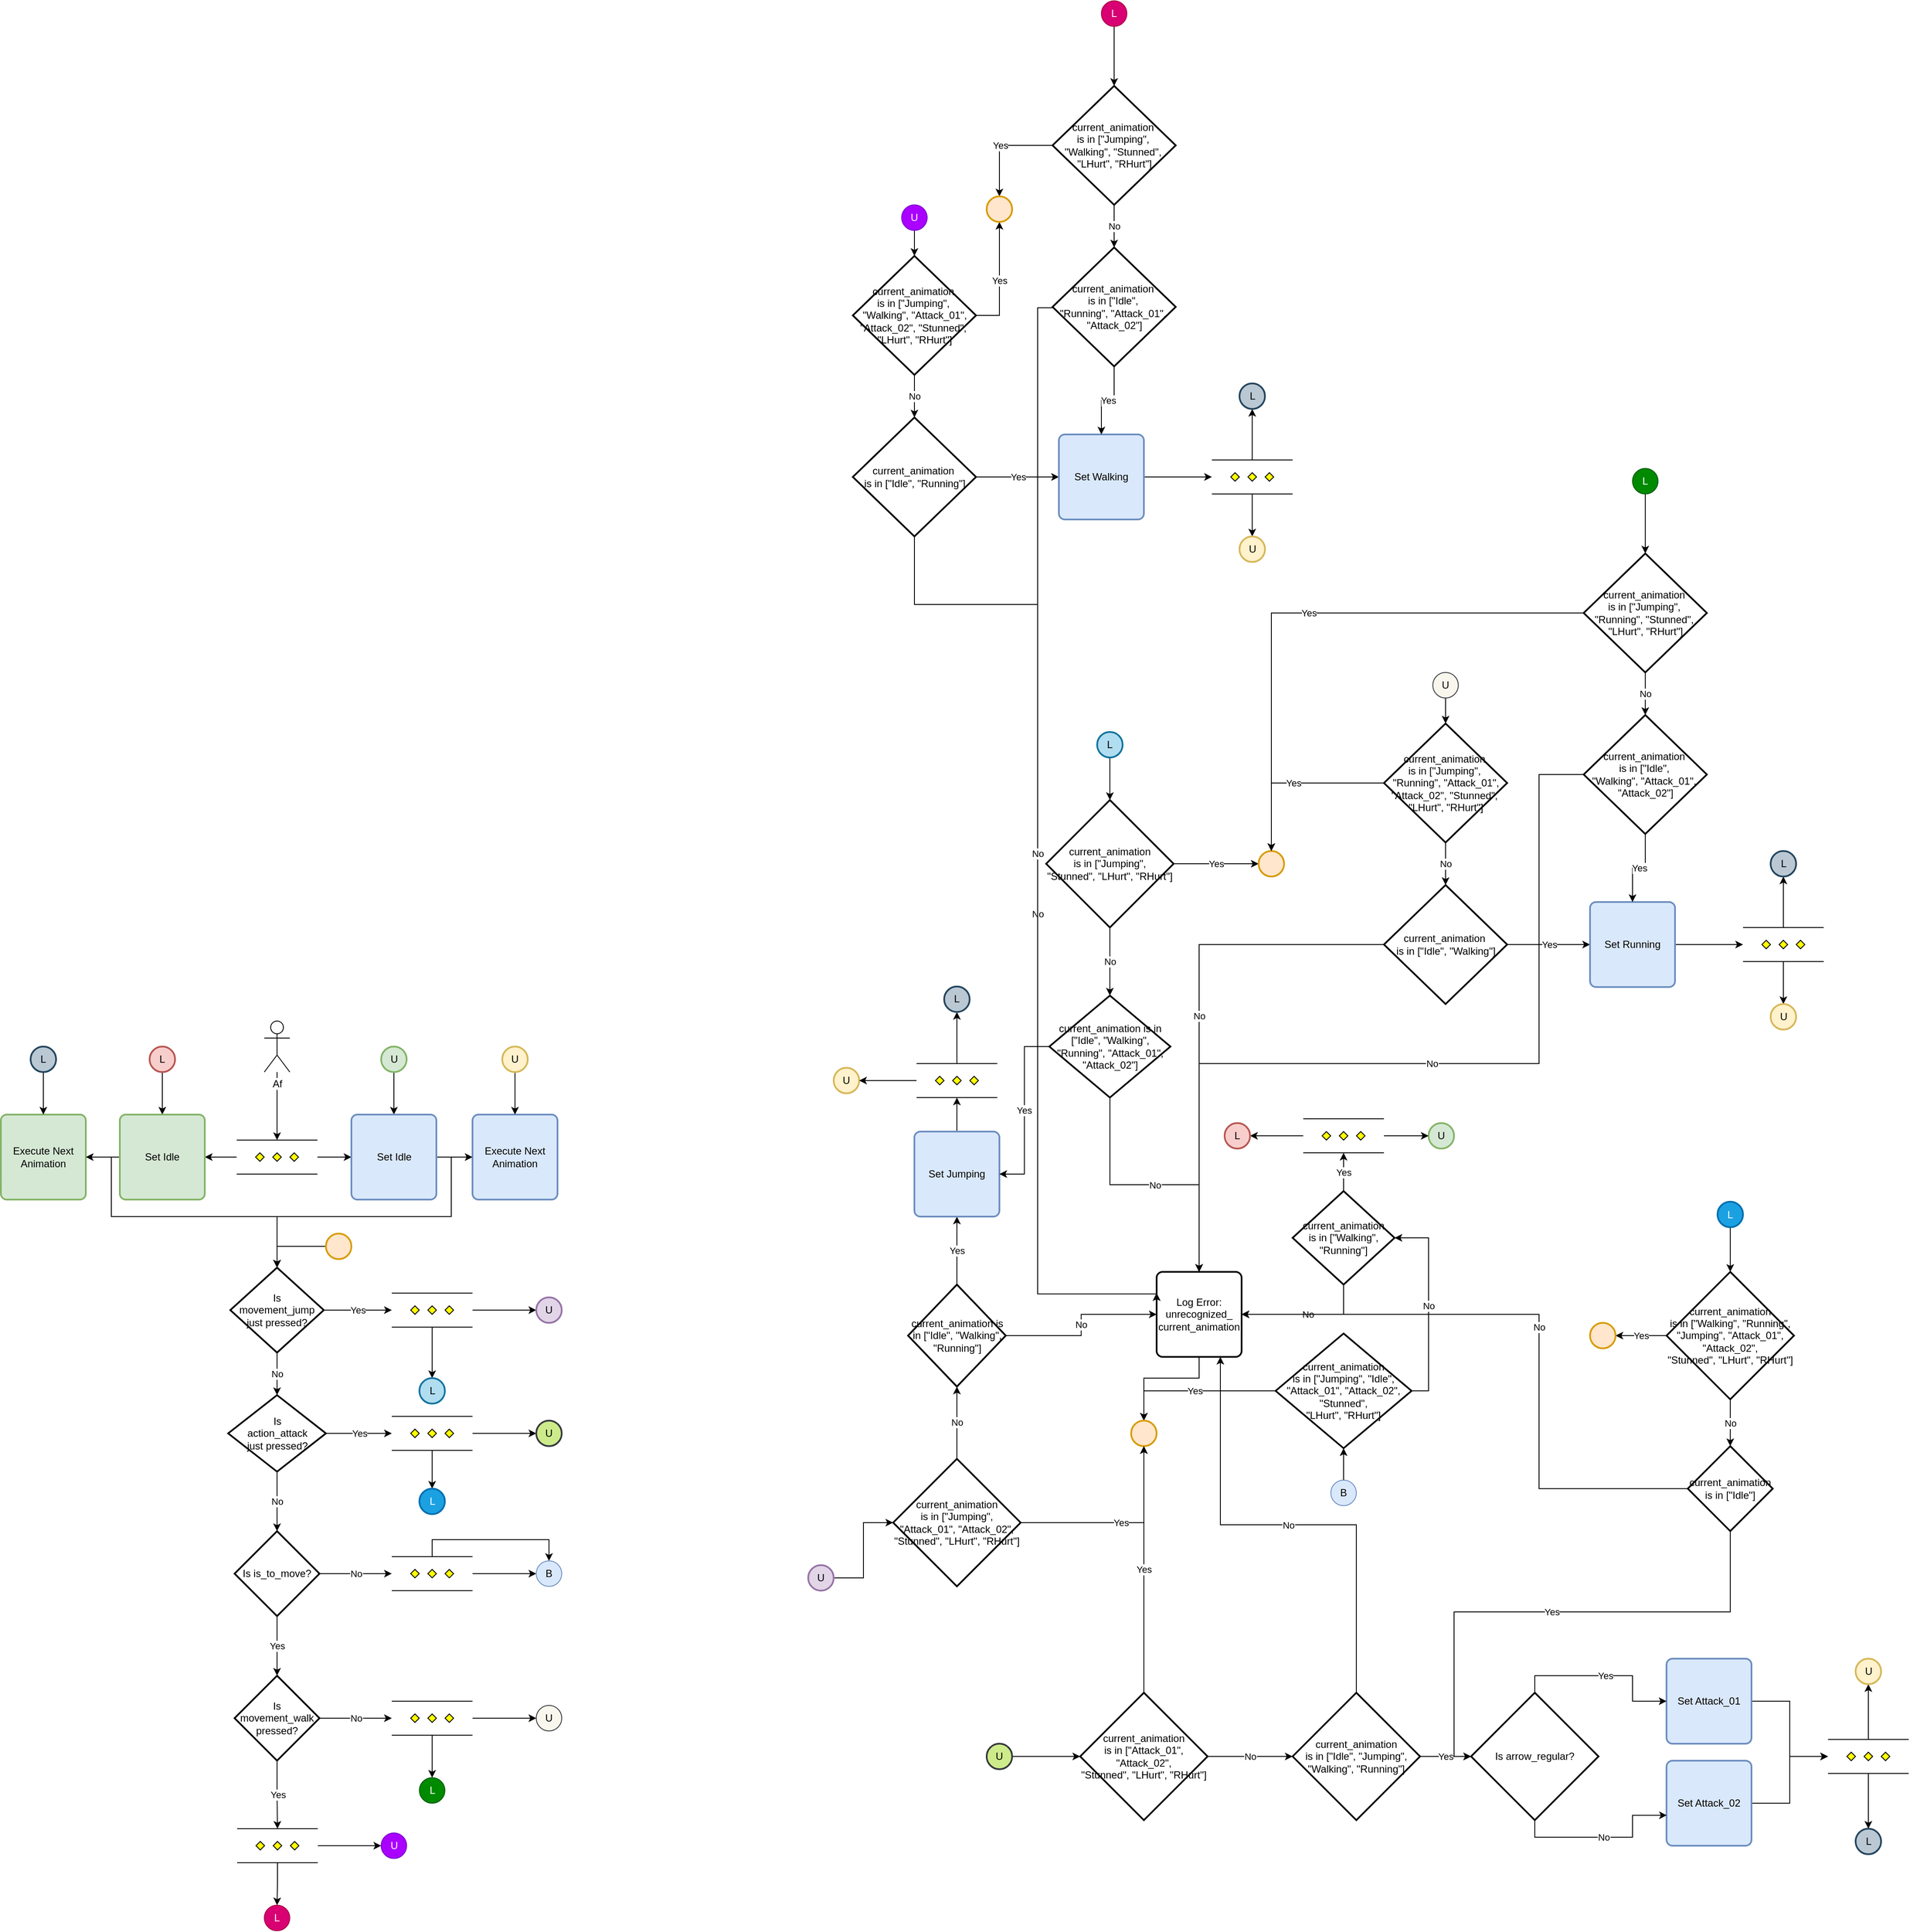 <mxfile version="12.5.6" type="device"><diagram id="vlsFghS2vxwidw9DBq1S" name="Page-1"><mxGraphModel dx="1221" dy="1803" grid="1" gridSize="10" guides="1" tooltips="1" connect="1" arrows="1" fold="1" page="1" pageScale="1" pageWidth="827" pageHeight="1169" math="0" shadow="0"><root><mxCell id="0"/><mxCell id="1" parent="0"/><mxCell id="KxjiJRfIuav5UKQs4ezk-4" style="edgeStyle=orthogonalEdgeStyle;rounded=0;orthogonalLoop=1;jettySize=auto;html=1;entryX=0.5;entryY=0;entryDx=0;entryDy=0;entryPerimeter=0;" edge="1" parent="1" source="KxjiJRfIuav5UKQs4ezk-1" target="KxjiJRfIuav5UKQs4ezk-3"><mxGeometry relative="1" as="geometry"/></mxCell><mxCell id="KxjiJRfIuav5UKQs4ezk-1" value="Af&lt;br&gt;" style="shape=umlActor;verticalLabelPosition=bottom;labelBackgroundColor=#ffffff;verticalAlign=top;html=1;" vertex="1" parent="1"><mxGeometry x="380" y="40" width="30" height="60" as="geometry"/></mxCell><mxCell id="KxjiJRfIuav5UKQs4ezk-7" style="edgeStyle=orthogonalEdgeStyle;rounded=0;orthogonalLoop=1;jettySize=auto;html=1;entryX=0;entryY=0.5;entryDx=0;entryDy=0;" edge="1" parent="1" source="KxjiJRfIuav5UKQs4ezk-3" target="KxjiJRfIuav5UKQs4ezk-112"><mxGeometry relative="1" as="geometry"/></mxCell><mxCell id="KxjiJRfIuav5UKQs4ezk-9" style="edgeStyle=orthogonalEdgeStyle;rounded=0;orthogonalLoop=1;jettySize=auto;html=1;entryX=1;entryY=0.5;entryDx=0;entryDy=0;" edge="1" parent="1" source="KxjiJRfIuav5UKQs4ezk-3" target="KxjiJRfIuav5UKQs4ezk-110"><mxGeometry relative="1" as="geometry"/></mxCell><mxCell id="KxjiJRfIuav5UKQs4ezk-3" value="" style="verticalLabelPosition=bottom;verticalAlign=top;html=1;shape=mxgraph.flowchart.parallel_mode;pointerEvents=1" vertex="1" parent="1"><mxGeometry x="347.5" y="180" width="95" height="40" as="geometry"/></mxCell><mxCell id="KxjiJRfIuav5UKQs4ezk-15" style="edgeStyle=orthogonalEdgeStyle;rounded=0;orthogonalLoop=1;jettySize=auto;html=1;entryX=0.5;entryY=0;entryDx=0;entryDy=0;entryPerimeter=0;" edge="1" parent="1" source="KxjiJRfIuav5UKQs4ezk-6" target="KxjiJRfIuav5UKQs4ezk-11"><mxGeometry relative="1" as="geometry"><Array as="points"><mxPoint x="600" y="270"/><mxPoint x="395" y="270"/></Array></mxGeometry></mxCell><mxCell id="KxjiJRfIuav5UKQs4ezk-6" value="Execute Next Animation" style="rounded=1;whiteSpace=wrap;html=1;absoluteArcSize=1;arcSize=14;strokeWidth=2;fillColor=#dae8fc;strokeColor=#6c8ebf;" vertex="1" parent="1"><mxGeometry x="625" y="150" width="100" height="100" as="geometry"/></mxCell><mxCell id="KxjiJRfIuav5UKQs4ezk-14" style="edgeStyle=orthogonalEdgeStyle;rounded=0;orthogonalLoop=1;jettySize=auto;html=1;entryX=0.5;entryY=0;entryDx=0;entryDy=0;entryPerimeter=0;" edge="1" parent="1" source="KxjiJRfIuav5UKQs4ezk-8" target="KxjiJRfIuav5UKQs4ezk-11"><mxGeometry relative="1" as="geometry"><Array as="points"><mxPoint x="200" y="270"/><mxPoint x="395" y="270"/></Array></mxGeometry></mxCell><mxCell id="KxjiJRfIuav5UKQs4ezk-8" value="Execute Next Animation" style="rounded=1;whiteSpace=wrap;html=1;absoluteArcSize=1;arcSize=14;strokeWidth=2;fillColor=#d5e8d4;strokeColor=#82b366;" vertex="1" parent="1"><mxGeometry x="70" y="150" width="100" height="100" as="geometry"/></mxCell><object label="No" id="KxjiJRfIuav5UKQs4ezk-18"><mxCell style="edgeStyle=orthogonalEdgeStyle;rounded=0;orthogonalLoop=1;jettySize=auto;html=1;" edge="1" parent="1" source="KxjiJRfIuav5UKQs4ezk-11" target="KxjiJRfIuav5UKQs4ezk-17"><mxGeometry relative="1" as="geometry"/></mxCell></object><mxCell id="KxjiJRfIuav5UKQs4ezk-96" value="Yes" style="edgeStyle=orthogonalEdgeStyle;rounded=0;orthogonalLoop=1;jettySize=auto;html=1;" edge="1" parent="1" source="KxjiJRfIuav5UKQs4ezk-11" target="KxjiJRfIuav5UKQs4ezk-95"><mxGeometry relative="1" as="geometry"/></mxCell><mxCell id="KxjiJRfIuav5UKQs4ezk-11" value="Is&lt;br&gt;movement_jump&lt;br&gt;just pressed?" style="strokeWidth=2;html=1;shape=mxgraph.flowchart.decision;whiteSpace=wrap;" vertex="1" parent="1"><mxGeometry x="340" y="330" width="110" height="100" as="geometry"/></mxCell><mxCell id="KxjiJRfIuav5UKQs4ezk-20" value="No" style="edgeStyle=orthogonalEdgeStyle;rounded=0;orthogonalLoop=1;jettySize=auto;html=1;entryX=0.5;entryY=0;entryDx=0;entryDy=0;entryPerimeter=0;" edge="1" parent="1" source="KxjiJRfIuav5UKQs4ezk-17" target="KxjiJRfIuav5UKQs4ezk-19"><mxGeometry relative="1" as="geometry"/></mxCell><mxCell id="KxjiJRfIuav5UKQs4ezk-149" value="Yes" style="edgeStyle=orthogonalEdgeStyle;rounded=0;orthogonalLoop=1;jettySize=auto;html=1;" edge="1" parent="1" source="KxjiJRfIuav5UKQs4ezk-17" target="KxjiJRfIuav5UKQs4ezk-148"><mxGeometry relative="1" as="geometry"/></mxCell><mxCell id="KxjiJRfIuav5UKQs4ezk-17" value="Is&lt;br&gt;action_attack&lt;br&gt;just pressed?" style="strokeWidth=2;html=1;shape=mxgraph.flowchart.decision;whiteSpace=wrap;" vertex="1" parent="1"><mxGeometry x="337.5" y="480" width="115" height="90" as="geometry"/></mxCell><mxCell id="KxjiJRfIuav5UKQs4ezk-22" value="Yes" style="edgeStyle=orthogonalEdgeStyle;rounded=0;orthogonalLoop=1;jettySize=auto;html=1;entryX=0.5;entryY=0;entryDx=0;entryDy=0;entryPerimeter=0;" edge="1" parent="1" source="KxjiJRfIuav5UKQs4ezk-19" target="KxjiJRfIuav5UKQs4ezk-21"><mxGeometry relative="1" as="geometry"/></mxCell><mxCell id="KxjiJRfIuav5UKQs4ezk-25" value="No" style="edgeStyle=orthogonalEdgeStyle;rounded=0;orthogonalLoop=1;jettySize=auto;html=1;entryX=0;entryY=0.5;entryDx=0;entryDy=0;entryPerimeter=0;" edge="1" parent="1" source="KxjiJRfIuav5UKQs4ezk-19" target="KxjiJRfIuav5UKQs4ezk-24"><mxGeometry relative="1" as="geometry"/></mxCell><mxCell id="KxjiJRfIuav5UKQs4ezk-19" value="Is is_to_move?" style="strokeWidth=2;html=1;shape=mxgraph.flowchart.decision;whiteSpace=wrap;" vertex="1" parent="1"><mxGeometry x="345" y="640" width="100" height="100" as="geometry"/></mxCell><mxCell id="KxjiJRfIuav5UKQs4ezk-196" value="No" style="edgeStyle=orthogonalEdgeStyle;rounded=0;orthogonalLoop=1;jettySize=auto;html=1;" edge="1" parent="1" source="KxjiJRfIuav5UKQs4ezk-21" target="KxjiJRfIuav5UKQs4ezk-195"><mxGeometry relative="1" as="geometry"/></mxCell><mxCell id="KxjiJRfIuav5UKQs4ezk-198" value="Yes" style="edgeStyle=orthogonalEdgeStyle;rounded=0;orthogonalLoop=1;jettySize=auto;html=1;entryX=0.5;entryY=0;entryDx=0;entryDy=0;entryPerimeter=0;" edge="1" parent="1" source="KxjiJRfIuav5UKQs4ezk-21" target="KxjiJRfIuav5UKQs4ezk-197"><mxGeometry relative="1" as="geometry"/></mxCell><mxCell id="KxjiJRfIuav5UKQs4ezk-21" value="Is movement_walk&lt;br&gt;pressed?" style="strokeWidth=2;html=1;shape=mxgraph.flowchart.decision;whiteSpace=wrap;" vertex="1" parent="1"><mxGeometry x="345" y="810" width="100" height="100" as="geometry"/></mxCell><mxCell id="KxjiJRfIuav5UKQs4ezk-29" style="edgeStyle=orthogonalEdgeStyle;rounded=0;orthogonalLoop=1;jettySize=auto;html=1;entryX=0;entryY=0.5;entryDx=0;entryDy=0;entryPerimeter=0;" edge="1" parent="1" source="KxjiJRfIuav5UKQs4ezk-24" target="KxjiJRfIuav5UKQs4ezk-178"><mxGeometry relative="1" as="geometry"><mxPoint x="700" y="689.97" as="targetPoint"/></mxGeometry></mxCell><mxCell id="KxjiJRfIuav5UKQs4ezk-87" style="edgeStyle=orthogonalEdgeStyle;rounded=0;orthogonalLoop=1;jettySize=auto;html=1;entryX=0.5;entryY=0;entryDx=0;entryDy=0;entryPerimeter=0;" edge="1" parent="1" source="KxjiJRfIuav5UKQs4ezk-24" target="KxjiJRfIuav5UKQs4ezk-178"><mxGeometry relative="1" as="geometry"><mxPoint x="715.471" y="674.647" as="targetPoint"/><Array as="points"><mxPoint x="578" y="650"/><mxPoint x="715" y="650"/></Array></mxGeometry></mxCell><mxCell id="KxjiJRfIuav5UKQs4ezk-24" value="" style="verticalLabelPosition=bottom;verticalAlign=top;html=1;shape=mxgraph.flowchart.parallel_mode;pointerEvents=1" vertex="1" parent="1"><mxGeometry x="530" y="669.97" width="95" height="40" as="geometry"/></mxCell><mxCell id="KxjiJRfIuav5UKQs4ezk-30" value="Yes" style="edgeStyle=orthogonalEdgeStyle;rounded=0;orthogonalLoop=1;jettySize=auto;html=1;entryX=0.5;entryY=1;entryDx=0;entryDy=0;exitX=0.5;exitY=0;exitDx=0;exitDy=0;exitPerimeter=0;entryPerimeter=0;" edge="1" parent="1" source="KxjiJRfIuav5UKQs4ezk-28" target="KxjiJRfIuav5UKQs4ezk-88"><mxGeometry relative="1" as="geometry"><Array as="points"/></mxGeometry></mxCell><mxCell id="KxjiJRfIuav5UKQs4ezk-62" value="No" style="edgeStyle=orthogonalEdgeStyle;rounded=0;orthogonalLoop=1;jettySize=auto;html=1;entryX=1;entryY=0.5;entryDx=0;entryDy=0;" edge="1" parent="1" source="KxjiJRfIuav5UKQs4ezk-28" target="KxjiJRfIuav5UKQs4ezk-63"><mxGeometry relative="1" as="geometry"><Array as="points"><mxPoint x="1650" y="385"/></Array></mxGeometry></mxCell><mxCell id="KxjiJRfIuav5UKQs4ezk-28" value="current_animation &lt;br&gt;is in [&quot;Walking&quot;, &quot;Running&quot;]" style="strokeWidth=2;html=1;shape=mxgraph.flowchart.decision;whiteSpace=wrap;" vertex="1" parent="1"><mxGeometry x="1590" y="240" width="120" height="110" as="geometry"/></mxCell><mxCell id="KxjiJRfIuav5UKQs4ezk-60" value="Yes" style="edgeStyle=orthogonalEdgeStyle;rounded=0;orthogonalLoop=1;jettySize=auto;html=1;entryX=0.5;entryY=0;entryDx=0;entryDy=0;entryPerimeter=0;" edge="1" parent="1" source="KxjiJRfIuav5UKQs4ezk-31" target="KxjiJRfIuav5UKQs4ezk-72"><mxGeometry relative="1" as="geometry"><Array as="points"><mxPoint x="1415" y="475"/></Array></mxGeometry></mxCell><mxCell id="KxjiJRfIuav5UKQs4ezk-61" value="No" style="edgeStyle=orthogonalEdgeStyle;rounded=0;orthogonalLoop=1;jettySize=auto;html=1;entryX=1;entryY=0.5;entryDx=0;entryDy=0;entryPerimeter=0;exitX=1;exitY=0.5;exitDx=0;exitDy=0;exitPerimeter=0;" edge="1" parent="1" source="KxjiJRfIuav5UKQs4ezk-31" target="KxjiJRfIuav5UKQs4ezk-28"><mxGeometry relative="1" as="geometry"/></mxCell><mxCell id="KxjiJRfIuav5UKQs4ezk-31" value="current_animation&lt;br&gt;is in [&quot;Jumping&quot;, &quot;Idle&quot;, &quot;Attack_01&quot;, &quot;Attack_02&quot;, &quot;Stunned&quot;, &lt;br&gt;&quot;LHurt&quot;, &quot;RHurt&quot;]" style="strokeWidth=2;html=1;shape=mxgraph.flowchart.decision;whiteSpace=wrap;" vertex="1" parent="1"><mxGeometry x="1570" y="407.5" width="160" height="135" as="geometry"/></mxCell><mxCell id="KxjiJRfIuav5UKQs4ezk-66" style="edgeStyle=orthogonalEdgeStyle;rounded=0;orthogonalLoop=1;jettySize=auto;html=1;entryX=0.5;entryY=0;entryDx=0;entryDy=0;entryPerimeter=0;" edge="1" parent="1" source="KxjiJRfIuav5UKQs4ezk-63" target="KxjiJRfIuav5UKQs4ezk-72"><mxGeometry relative="1" as="geometry"><Array as="points"><mxPoint x="1480" y="460"/><mxPoint x="1415" y="460"/></Array></mxGeometry></mxCell><mxCell id="KxjiJRfIuav5UKQs4ezk-63" value="Log Error: unrecognized_&lt;br&gt;current_animation" style="rounded=1;whiteSpace=wrap;html=1;absoluteArcSize=1;arcSize=14;strokeWidth=2;" vertex="1" parent="1"><mxGeometry x="1430" y="335" width="100" height="100" as="geometry"/></mxCell><mxCell id="KxjiJRfIuav5UKQs4ezk-70" value="U" style="strokeWidth=2;html=1;shape=mxgraph.flowchart.start_2;whiteSpace=wrap;fillColor=#d5e8d4;strokeColor=#82b366;" vertex="1" parent="1"><mxGeometry x="1750" y="160" width="30" height="30" as="geometry"/></mxCell><mxCell id="KxjiJRfIuav5UKQs4ezk-72" value="" style="strokeWidth=2;html=1;shape=mxgraph.flowchart.start_2;whiteSpace=wrap;fillColor=#ffe6cc;strokeColor=#d79b00;" vertex="1" parent="1"><mxGeometry x="1400" y="510" width="30" height="30" as="geometry"/></mxCell><mxCell id="KxjiJRfIuav5UKQs4ezk-75" style="edgeStyle=orthogonalEdgeStyle;rounded=0;orthogonalLoop=1;jettySize=auto;html=1;entryX=0.5;entryY=0;entryDx=0;entryDy=0;" edge="1" parent="1" source="KxjiJRfIuav5UKQs4ezk-74" target="KxjiJRfIuav5UKQs4ezk-112"><mxGeometry relative="1" as="geometry"/></mxCell><mxCell id="KxjiJRfIuav5UKQs4ezk-74" value="U" style="strokeWidth=2;html=1;shape=mxgraph.flowchart.start_2;whiteSpace=wrap;fillColor=#d5e8d4;strokeColor=#82b366;" vertex="1" parent="1"><mxGeometry x="517.5" y="70" width="30" height="30" as="geometry"/></mxCell><mxCell id="KxjiJRfIuav5UKQs4ezk-78" style="edgeStyle=orthogonalEdgeStyle;rounded=0;orthogonalLoop=1;jettySize=auto;html=1;entryX=0.5;entryY=0;entryDx=0;entryDy=0;entryPerimeter=0;" edge="1" parent="1" source="KxjiJRfIuav5UKQs4ezk-77" target="KxjiJRfIuav5UKQs4ezk-11"><mxGeometry relative="1" as="geometry"/></mxCell><mxCell id="KxjiJRfIuav5UKQs4ezk-77" value="" style="strokeWidth=2;html=1;shape=mxgraph.flowchart.start_2;whiteSpace=wrap;fillColor=#ffe6cc;strokeColor=#d79b00;" vertex="1" parent="1"><mxGeometry x="452.5" y="290" width="30" height="30" as="geometry"/></mxCell><mxCell id="KxjiJRfIuav5UKQs4ezk-80" style="edgeStyle=orthogonalEdgeStyle;rounded=0;orthogonalLoop=1;jettySize=auto;html=1;entryX=0.5;entryY=1;entryDx=0;entryDy=0;entryPerimeter=0;exitX=0.5;exitY=0;exitDx=0;exitDy=0;exitPerimeter=0;" edge="1" parent="1" source="KxjiJRfIuav5UKQs4ezk-177" target="KxjiJRfIuav5UKQs4ezk-31"><mxGeometry relative="1" as="geometry"><mxPoint x="1649.588" y="580" as="sourcePoint"/></mxGeometry></mxCell><mxCell id="KxjiJRfIuav5UKQs4ezk-89" style="edgeStyle=orthogonalEdgeStyle;rounded=0;orthogonalLoop=1;jettySize=auto;html=1;entryX=0;entryY=0.5;entryDx=0;entryDy=0;entryPerimeter=0;" edge="1" parent="1" source="KxjiJRfIuav5UKQs4ezk-88" target="KxjiJRfIuav5UKQs4ezk-70"><mxGeometry relative="1" as="geometry"/></mxCell><mxCell id="KxjiJRfIuav5UKQs4ezk-92" style="edgeStyle=orthogonalEdgeStyle;rounded=0;orthogonalLoop=1;jettySize=auto;html=1;entryX=1;entryY=0.5;entryDx=0;entryDy=0;entryPerimeter=0;" edge="1" parent="1" source="KxjiJRfIuav5UKQs4ezk-88" target="KxjiJRfIuav5UKQs4ezk-91"><mxGeometry relative="1" as="geometry"/></mxCell><mxCell id="KxjiJRfIuav5UKQs4ezk-88" value="" style="verticalLabelPosition=bottom;verticalAlign=top;html=1;shape=mxgraph.flowchart.parallel_mode;pointerEvents=1;fillColor=#999999;" vertex="1" parent="1"><mxGeometry x="1602.5" y="155" width="95" height="40" as="geometry"/></mxCell><mxCell id="KxjiJRfIuav5UKQs4ezk-91" value="L" style="strokeWidth=2;html=1;shape=mxgraph.flowchart.start_2;whiteSpace=wrap;fillColor=#f8cecc;strokeColor=#b85450;" vertex="1" parent="1"><mxGeometry x="1510" y="160" width="30" height="30" as="geometry"/></mxCell><mxCell id="KxjiJRfIuav5UKQs4ezk-94" style="edgeStyle=orthogonalEdgeStyle;rounded=0;orthogonalLoop=1;jettySize=auto;html=1;entryX=0.5;entryY=0;entryDx=0;entryDy=0;" edge="1" parent="1" source="KxjiJRfIuav5UKQs4ezk-93" target="KxjiJRfIuav5UKQs4ezk-110"><mxGeometry relative="1" as="geometry"/></mxCell><mxCell id="KxjiJRfIuav5UKQs4ezk-93" value="L" style="strokeWidth=2;html=1;shape=mxgraph.flowchart.start_2;whiteSpace=wrap;fillColor=#f8cecc;strokeColor=#b85450;" vertex="1" parent="1"><mxGeometry x="245" y="70" width="30" height="30" as="geometry"/></mxCell><mxCell id="KxjiJRfIuav5UKQs4ezk-98" style="edgeStyle=orthogonalEdgeStyle;rounded=0;orthogonalLoop=1;jettySize=auto;html=1;entryX=0;entryY=0.5;entryDx=0;entryDy=0;entryPerimeter=0;" edge="1" parent="1" source="KxjiJRfIuav5UKQs4ezk-95" target="KxjiJRfIuav5UKQs4ezk-182"><mxGeometry relative="1" as="geometry"><mxPoint x="700" y="380.529" as="targetPoint"/></mxGeometry></mxCell><mxCell id="KxjiJRfIuav5UKQs4ezk-126" style="edgeStyle=orthogonalEdgeStyle;rounded=0;orthogonalLoop=1;jettySize=auto;html=1;entryX=0;entryY=0.5;entryDx=0;entryDy=0;entryPerimeter=0;" edge="1" parent="1" source="KxjiJRfIuav5UKQs4ezk-95" target="KxjiJRfIuav5UKQs4ezk-183"><mxGeometry relative="1" as="geometry"><mxPoint x="577.5" y="460" as="targetPoint"/></mxGeometry></mxCell><mxCell id="KxjiJRfIuav5UKQs4ezk-95" value="" style="verticalLabelPosition=bottom;verticalAlign=top;html=1;shape=mxgraph.flowchart.parallel_mode;pointerEvents=1;fillColor=#999999;" vertex="1" parent="1"><mxGeometry x="530" y="360" width="95" height="40" as="geometry"/></mxCell><mxCell id="KxjiJRfIuav5UKQs4ezk-104" style="edgeStyle=orthogonalEdgeStyle;rounded=0;orthogonalLoop=1;jettySize=auto;html=1;entryX=0;entryY=0.5;entryDx=0;entryDy=0;entryPerimeter=0;exitX=1;exitY=0.5;exitDx=0;exitDy=0;exitPerimeter=0;" edge="1" parent="1" source="KxjiJRfIuav5UKQs4ezk-175" target="KxjiJRfIuav5UKQs4ezk-103"><mxGeometry relative="1" as="geometry"><mxPoint x="1050" y="694.647" as="sourcePoint"/></mxGeometry></mxCell><mxCell id="KxjiJRfIuav5UKQs4ezk-108" value="Yes" style="edgeStyle=orthogonalEdgeStyle;rounded=0;orthogonalLoop=1;jettySize=auto;html=1;entryX=0.5;entryY=1;entryDx=0;entryDy=0;" edge="1" parent="1" source="KxjiJRfIuav5UKQs4ezk-102" target="KxjiJRfIuav5UKQs4ezk-107"><mxGeometry relative="1" as="geometry"/></mxCell><mxCell id="KxjiJRfIuav5UKQs4ezk-122" value="No" style="edgeStyle=orthogonalEdgeStyle;rounded=0;orthogonalLoop=1;jettySize=auto;html=1;entryX=0;entryY=0.5;entryDx=0;entryDy=0;" edge="1" parent="1" source="KxjiJRfIuav5UKQs4ezk-102" target="KxjiJRfIuav5UKQs4ezk-63"><mxGeometry relative="1" as="geometry"/></mxCell><mxCell id="KxjiJRfIuav5UKQs4ezk-102" value="current_animation is in [&quot;Idle&quot;, &quot;Walking&quot;, &quot;Running&quot;]" style="strokeWidth=2;html=1;shape=mxgraph.flowchart.decision;whiteSpace=wrap;" vertex="1" parent="1"><mxGeometry x="1137.5" y="350" width="115" height="120" as="geometry"/></mxCell><mxCell id="KxjiJRfIuav5UKQs4ezk-105" value="Yes" style="edgeStyle=orthogonalEdgeStyle;rounded=0;orthogonalLoop=1;jettySize=auto;html=1;entryX=0.5;entryY=1;entryDx=0;entryDy=0;entryPerimeter=0;" edge="1" parent="1" source="KxjiJRfIuav5UKQs4ezk-103" target="KxjiJRfIuav5UKQs4ezk-72"><mxGeometry relative="1" as="geometry"/></mxCell><mxCell id="KxjiJRfIuav5UKQs4ezk-106" value="No" style="edgeStyle=orthogonalEdgeStyle;rounded=0;orthogonalLoop=1;jettySize=auto;html=1;entryX=0.5;entryY=1;entryDx=0;entryDy=0;entryPerimeter=0;" edge="1" parent="1" source="KxjiJRfIuav5UKQs4ezk-103" target="KxjiJRfIuav5UKQs4ezk-102"><mxGeometry relative="1" as="geometry"/></mxCell><mxCell id="KxjiJRfIuav5UKQs4ezk-103" value="current_animation &lt;br&gt;is in [&quot;Jumping&quot;, &quot;Attack_01&quot;, &quot;Attack_02&quot;, &lt;br&gt;&quot;Stunned&quot;, &quot;LHurt&quot;, &quot;RHurt&quot;]" style="strokeWidth=2;html=1;shape=mxgraph.flowchart.decision;whiteSpace=wrap;" vertex="1" parent="1"><mxGeometry x="1120" y="554.97" width="150" height="150" as="geometry"/></mxCell><mxCell id="KxjiJRfIuav5UKQs4ezk-121" style="edgeStyle=orthogonalEdgeStyle;rounded=0;orthogonalLoop=1;jettySize=auto;html=1;entryX=0.5;entryY=1;entryDx=0;entryDy=0;entryPerimeter=0;" edge="1" parent="1" source="KxjiJRfIuav5UKQs4ezk-107" target="KxjiJRfIuav5UKQs4ezk-141"><mxGeometry relative="1" as="geometry"/></mxCell><mxCell id="KxjiJRfIuav5UKQs4ezk-107" value="Set Jumping" style="rounded=1;whiteSpace=wrap;html=1;absoluteArcSize=1;arcSize=14;strokeWidth=2;fillColor=#dae8fc;strokeColor=#6c8ebf;" vertex="1" parent="1"><mxGeometry x="1145" y="170" width="100" height="100" as="geometry"/></mxCell><mxCell id="KxjiJRfIuav5UKQs4ezk-111" style="edgeStyle=orthogonalEdgeStyle;rounded=0;orthogonalLoop=1;jettySize=auto;html=1;entryX=1;entryY=0.5;entryDx=0;entryDy=0;" edge="1" parent="1" source="KxjiJRfIuav5UKQs4ezk-110" target="KxjiJRfIuav5UKQs4ezk-8"><mxGeometry relative="1" as="geometry"/></mxCell><mxCell id="KxjiJRfIuav5UKQs4ezk-110" value="Set Idle" style="rounded=1;whiteSpace=wrap;html=1;absoluteArcSize=1;arcSize=14;strokeWidth=2;fillColor=#d5e8d4;strokeColor=#82b366;" vertex="1" parent="1"><mxGeometry x="210" y="150" width="100" height="100" as="geometry"/></mxCell><mxCell id="KxjiJRfIuav5UKQs4ezk-113" style="edgeStyle=orthogonalEdgeStyle;rounded=0;orthogonalLoop=1;jettySize=auto;html=1;entryX=0;entryY=0.5;entryDx=0;entryDy=0;" edge="1" parent="1" source="KxjiJRfIuav5UKQs4ezk-112" target="KxjiJRfIuav5UKQs4ezk-6"><mxGeometry relative="1" as="geometry"/></mxCell><mxCell id="KxjiJRfIuav5UKQs4ezk-112" value="Set Idle" style="rounded=1;whiteSpace=wrap;html=1;absoluteArcSize=1;arcSize=14;strokeWidth=2;fillColor=#dae8fc;strokeColor=#6c8ebf;" vertex="1" parent="1"><mxGeometry x="482.5" y="150" width="100" height="100" as="geometry"/></mxCell><mxCell id="KxjiJRfIuav5UKQs4ezk-116" style="edgeStyle=orthogonalEdgeStyle;rounded=0;orthogonalLoop=1;jettySize=auto;html=1;" edge="1" parent="1" source="KxjiJRfIuav5UKQs4ezk-114" target="KxjiJRfIuav5UKQs4ezk-6"><mxGeometry relative="1" as="geometry"/></mxCell><mxCell id="KxjiJRfIuav5UKQs4ezk-114" value="U" style="strokeWidth=2;html=1;shape=mxgraph.flowchart.start_2;whiteSpace=wrap;fillColor=#fff2cc;strokeColor=#d6b656;" vertex="1" parent="1"><mxGeometry x="660" y="70" width="30" height="30" as="geometry"/></mxCell><mxCell id="KxjiJRfIuav5UKQs4ezk-118" value="U" style="strokeWidth=2;html=1;shape=mxgraph.flowchart.start_2;whiteSpace=wrap;fillColor=#fff2cc;strokeColor=#d6b656;" vertex="1" parent="1"><mxGeometry x="1050" y="95" width="30" height="30" as="geometry"/></mxCell><mxCell id="KxjiJRfIuav5UKQs4ezk-131" value="No" style="edgeStyle=orthogonalEdgeStyle;rounded=0;orthogonalLoop=1;jettySize=auto;html=1;entryX=0.5;entryY=0;entryDx=0;entryDy=0;entryPerimeter=0;" edge="1" parent="1" source="KxjiJRfIuav5UKQs4ezk-123" target="KxjiJRfIuav5UKQs4ezk-130"><mxGeometry relative="1" as="geometry"/></mxCell><mxCell id="KxjiJRfIuav5UKQs4ezk-139" value="Yes" style="edgeStyle=orthogonalEdgeStyle;rounded=0;orthogonalLoop=1;jettySize=auto;html=1;entryX=0;entryY=0.5;entryDx=0;entryDy=0;entryPerimeter=0;" edge="1" parent="1" source="KxjiJRfIuav5UKQs4ezk-123" target="KxjiJRfIuav5UKQs4ezk-136"><mxGeometry relative="1" as="geometry"/></mxCell><mxCell id="KxjiJRfIuav5UKQs4ezk-123" value="current_animation &lt;br&gt;is in [&quot;Jumping&quot;, &lt;br&gt;&quot;Stunned&quot;, &quot;LHurt&quot;, &quot;RHurt&quot;]" style="strokeWidth=2;html=1;shape=mxgraph.flowchart.decision;whiteSpace=wrap;" vertex="1" parent="1"><mxGeometry x="1300" y="-220" width="150" height="150" as="geometry"/></mxCell><mxCell id="KxjiJRfIuav5UKQs4ezk-128" style="edgeStyle=orthogonalEdgeStyle;rounded=0;orthogonalLoop=1;jettySize=auto;html=1;entryX=0.5;entryY=0;entryDx=0;entryDy=0;entryPerimeter=0;exitX=0.5;exitY=1;exitDx=0;exitDy=0;exitPerimeter=0;" edge="1" parent="1" source="KxjiJRfIuav5UKQs4ezk-176" target="KxjiJRfIuav5UKQs4ezk-123"><mxGeometry relative="1" as="geometry"><mxPoint x="1375.471" y="-270" as="sourcePoint"/></mxGeometry></mxCell><mxCell id="KxjiJRfIuav5UKQs4ezk-132" value="No" style="edgeStyle=orthogonalEdgeStyle;rounded=0;orthogonalLoop=1;jettySize=auto;html=1;entryX=0.5;entryY=0;entryDx=0;entryDy=0;" edge="1" parent="1" source="KxjiJRfIuav5UKQs4ezk-130" target="KxjiJRfIuav5UKQs4ezk-63"><mxGeometry relative="1" as="geometry"/></mxCell><mxCell id="KxjiJRfIuav5UKQs4ezk-140" value="Yes" style="edgeStyle=orthogonalEdgeStyle;rounded=0;orthogonalLoop=1;jettySize=auto;html=1;entryX=1;entryY=0.5;entryDx=0;entryDy=0;" edge="1" parent="1" source="KxjiJRfIuav5UKQs4ezk-130" target="KxjiJRfIuav5UKQs4ezk-107"><mxGeometry relative="1" as="geometry"/></mxCell><mxCell id="KxjiJRfIuav5UKQs4ezk-130" value="current_animation is in [&quot;Idle&quot;, &quot;Walking&quot;, &quot;Running&quot;, &quot;Attack_01&quot;, &quot;Attack_02&quot;]" style="strokeWidth=2;html=1;shape=mxgraph.flowchart.decision;whiteSpace=wrap;" vertex="1" parent="1"><mxGeometry x="1303.75" y="10" width="142.5" height="120" as="geometry"/></mxCell><mxCell id="KxjiJRfIuav5UKQs4ezk-136" value="" style="strokeWidth=2;html=1;shape=mxgraph.flowchart.start_2;whiteSpace=wrap;fillColor=#ffe6cc;strokeColor=#d79b00;" vertex="1" parent="1"><mxGeometry x="1550" y="-160" width="30" height="30" as="geometry"/></mxCell><mxCell id="KxjiJRfIuav5UKQs4ezk-142" style="edgeStyle=orthogonalEdgeStyle;rounded=0;orthogonalLoop=1;jettySize=auto;html=1;entryX=1;entryY=0.5;entryDx=0;entryDy=0;entryPerimeter=0;" edge="1" parent="1" source="KxjiJRfIuav5UKQs4ezk-141" target="KxjiJRfIuav5UKQs4ezk-118"><mxGeometry relative="1" as="geometry"/></mxCell><mxCell id="KxjiJRfIuav5UKQs4ezk-144" style="edgeStyle=orthogonalEdgeStyle;rounded=0;orthogonalLoop=1;jettySize=auto;html=1;entryX=0.5;entryY=1;entryDx=0;entryDy=0;entryPerimeter=0;" edge="1" parent="1" source="KxjiJRfIuav5UKQs4ezk-141" target="KxjiJRfIuav5UKQs4ezk-143"><mxGeometry relative="1" as="geometry"/></mxCell><mxCell id="KxjiJRfIuav5UKQs4ezk-141" value="" style="verticalLabelPosition=bottom;verticalAlign=top;html=1;shape=mxgraph.flowchart.parallel_mode;pointerEvents=1;fillColor=#999999;" vertex="1" parent="1"><mxGeometry x="1147.5" y="90" width="95" height="40" as="geometry"/></mxCell><mxCell id="KxjiJRfIuav5UKQs4ezk-143" value="L" style="strokeWidth=2;html=1;shape=mxgraph.flowchart.start_2;whiteSpace=wrap;fillColor=#bac8d3;strokeColor=#23445d;" vertex="1" parent="1"><mxGeometry x="1180" y="-0.65" width="30" height="30" as="geometry"/></mxCell><mxCell id="KxjiJRfIuav5UKQs4ezk-147" style="edgeStyle=orthogonalEdgeStyle;rounded=0;orthogonalLoop=1;jettySize=auto;html=1;entryX=0.5;entryY=0;entryDx=0;entryDy=0;" edge="1" parent="1" source="KxjiJRfIuav5UKQs4ezk-145" target="KxjiJRfIuav5UKQs4ezk-8"><mxGeometry relative="1" as="geometry"/></mxCell><mxCell id="KxjiJRfIuav5UKQs4ezk-145" value="L" style="strokeWidth=2;html=1;shape=mxgraph.flowchart.start_2;whiteSpace=wrap;fillColor=#bac8d3;strokeColor=#23445d;" vertex="1" parent="1"><mxGeometry x="105" y="70" width="30" height="30" as="geometry"/></mxCell><mxCell id="KxjiJRfIuav5UKQs4ezk-151" style="edgeStyle=orthogonalEdgeStyle;rounded=0;orthogonalLoop=1;jettySize=auto;html=1;entryX=0;entryY=0.5;entryDx=0;entryDy=0;entryPerimeter=0;" edge="1" parent="1" source="KxjiJRfIuav5UKQs4ezk-148" target="KxjiJRfIuav5UKQs4ezk-180"><mxGeometry relative="1" as="geometry"><mxPoint x="700" y="525.235" as="targetPoint"/></mxGeometry></mxCell><mxCell id="KxjiJRfIuav5UKQs4ezk-186" style="edgeStyle=orthogonalEdgeStyle;rounded=0;orthogonalLoop=1;jettySize=auto;html=1;entryX=0.5;entryY=0;entryDx=0;entryDy=0;entryPerimeter=0;" edge="1" parent="1" source="KxjiJRfIuav5UKQs4ezk-148" target="KxjiJRfIuav5UKQs4ezk-185"><mxGeometry relative="1" as="geometry"/></mxCell><mxCell id="KxjiJRfIuav5UKQs4ezk-148" value="" style="verticalLabelPosition=bottom;verticalAlign=top;html=1;shape=mxgraph.flowchart.parallel_mode;pointerEvents=1;fillColor=#999999;" vertex="1" parent="1"><mxGeometry x="530" y="505" width="95" height="40" as="geometry"/></mxCell><mxCell id="KxjiJRfIuav5UKQs4ezk-154" style="edgeStyle=orthogonalEdgeStyle;rounded=0;orthogonalLoop=1;jettySize=auto;html=1;entryX=0;entryY=0.5;entryDx=0;entryDy=0;entryPerimeter=0;exitX=1;exitY=0.5;exitDx=0;exitDy=0;exitPerimeter=0;" edge="1" parent="1" source="KxjiJRfIuav5UKQs4ezk-174" target="KxjiJRfIuav5UKQs4ezk-153"><mxGeometry relative="1" as="geometry"><mxPoint x="1270" y="905.235" as="sourcePoint"/></mxGeometry></mxCell><mxCell id="KxjiJRfIuav5UKQs4ezk-155" value="Yes" style="edgeStyle=orthogonalEdgeStyle;rounded=0;orthogonalLoop=1;jettySize=auto;html=1;entryX=0.5;entryY=1;entryDx=0;entryDy=0;entryPerimeter=0;" edge="1" parent="1" source="KxjiJRfIuav5UKQs4ezk-153" target="KxjiJRfIuav5UKQs4ezk-72"><mxGeometry relative="1" as="geometry"/></mxCell><mxCell id="KxjiJRfIuav5UKQs4ezk-158" value="No" style="edgeStyle=orthogonalEdgeStyle;rounded=0;orthogonalLoop=1;jettySize=auto;html=1;entryX=0;entryY=0.5;entryDx=0;entryDy=0;entryPerimeter=0;" edge="1" parent="1" source="KxjiJRfIuav5UKQs4ezk-153" target="KxjiJRfIuav5UKQs4ezk-157"><mxGeometry relative="1" as="geometry"/></mxCell><mxCell id="KxjiJRfIuav5UKQs4ezk-153" value="current_animation &lt;br&gt;is in [&quot;Attack_01&quot;, &quot;Attack_02&quot;, &lt;br&gt;&quot;Stunned&quot;, &quot;LHurt&quot;, &quot;RHurt&quot;]" style="strokeWidth=2;html=1;shape=mxgraph.flowchart.decision;whiteSpace=wrap;" vertex="1" parent="1"><mxGeometry x="1340" y="830" width="150" height="150" as="geometry"/></mxCell><mxCell id="KxjiJRfIuav5UKQs4ezk-165" value="Yes" style="edgeStyle=orthogonalEdgeStyle;rounded=0;orthogonalLoop=1;jettySize=auto;html=1;entryX=0;entryY=0.5;entryDx=0;entryDy=0;entryPerimeter=0;" edge="1" parent="1" source="KxjiJRfIuav5UKQs4ezk-157" target="KxjiJRfIuav5UKQs4ezk-161"><mxGeometry relative="1" as="geometry"/></mxCell><mxCell id="KxjiJRfIuav5UKQs4ezk-173" value="No" style="edgeStyle=orthogonalEdgeStyle;rounded=0;orthogonalLoop=1;jettySize=auto;html=1;entryX=0.75;entryY=1;entryDx=0;entryDy=0;exitX=0.5;exitY=0;exitDx=0;exitDy=0;exitPerimeter=0;" edge="1" parent="1" source="KxjiJRfIuav5UKQs4ezk-157" target="KxjiJRfIuav5UKQs4ezk-63"><mxGeometry relative="1" as="geometry"/></mxCell><mxCell id="KxjiJRfIuav5UKQs4ezk-157" value="current_animation &lt;br&gt;is in [&quot;Idle&quot;, &quot;Jumping&quot;, &lt;br&gt;&quot;Walking&quot;, &quot;Running&quot;]" style="strokeWidth=2;html=1;shape=mxgraph.flowchart.decision;whiteSpace=wrap;" vertex="1" parent="1"><mxGeometry x="1590" y="830" width="150" height="150" as="geometry"/></mxCell><mxCell id="KxjiJRfIuav5UKQs4ezk-167" style="edgeStyle=orthogonalEdgeStyle;rounded=0;orthogonalLoop=1;jettySize=auto;html=1;entryX=0;entryY=0.5;entryDx=0;entryDy=0;entryPerimeter=0;" edge="1" parent="1" source="KxjiJRfIuav5UKQs4ezk-159" target="KxjiJRfIuav5UKQs4ezk-166"><mxGeometry relative="1" as="geometry"/></mxCell><mxCell id="KxjiJRfIuav5UKQs4ezk-159" value="Set Attack_01" style="rounded=1;whiteSpace=wrap;html=1;absoluteArcSize=1;arcSize=14;strokeWidth=2;fillColor=#dae8fc;strokeColor=#6c8ebf;" vertex="1" parent="1"><mxGeometry x="2030" y="790" width="100" height="100" as="geometry"/></mxCell><mxCell id="KxjiJRfIuav5UKQs4ezk-168" style="edgeStyle=orthogonalEdgeStyle;rounded=0;orthogonalLoop=1;jettySize=auto;html=1;entryX=0;entryY=0.5;entryDx=0;entryDy=0;entryPerimeter=0;" edge="1" parent="1" source="KxjiJRfIuav5UKQs4ezk-160" target="KxjiJRfIuav5UKQs4ezk-166"><mxGeometry relative="1" as="geometry"/></mxCell><mxCell id="KxjiJRfIuav5UKQs4ezk-160" value="Set Attack_02&lt;br&gt;" style="rounded=1;whiteSpace=wrap;html=1;absoluteArcSize=1;arcSize=14;strokeWidth=2;fillColor=#dae8fc;strokeColor=#6c8ebf;" vertex="1" parent="1"><mxGeometry x="2030" y="910" width="100" height="100" as="geometry"/></mxCell><mxCell id="KxjiJRfIuav5UKQs4ezk-162" value="Yes" style="edgeStyle=orthogonalEdgeStyle;rounded=0;orthogonalLoop=1;jettySize=auto;html=1;entryX=0;entryY=0.5;entryDx=0;entryDy=0;exitX=0.5;exitY=0;exitDx=0;exitDy=0;exitPerimeter=0;" edge="1" parent="1" source="KxjiJRfIuav5UKQs4ezk-161" target="KxjiJRfIuav5UKQs4ezk-159"><mxGeometry relative="1" as="geometry"/></mxCell><mxCell id="KxjiJRfIuav5UKQs4ezk-164" value="No" style="edgeStyle=orthogonalEdgeStyle;rounded=0;orthogonalLoop=1;jettySize=auto;html=1;entryX=0.003;entryY=0.642;entryDx=0;entryDy=0;entryPerimeter=0;exitX=0.5;exitY=1;exitDx=0;exitDy=0;exitPerimeter=0;" edge="1" parent="1" source="KxjiJRfIuav5UKQs4ezk-161" target="KxjiJRfIuav5UKQs4ezk-160"><mxGeometry relative="1" as="geometry"/></mxCell><mxCell id="KxjiJRfIuav5UKQs4ezk-161" value="Is arrow_regular?" style="strokeWidth=2;html=1;shape=mxgraph.flowchart.decision;whiteSpace=wrap;" vertex="1" parent="1"><mxGeometry x="1800" y="830" width="150" height="150" as="geometry"/></mxCell><mxCell id="KxjiJRfIuav5UKQs4ezk-171" style="edgeStyle=orthogonalEdgeStyle;rounded=0;orthogonalLoop=1;jettySize=auto;html=1;entryX=0.5;entryY=1;entryDx=0;entryDy=0;entryPerimeter=0;" edge="1" parent="1" source="KxjiJRfIuav5UKQs4ezk-166" target="KxjiJRfIuav5UKQs4ezk-169"><mxGeometry relative="1" as="geometry"/></mxCell><mxCell id="KxjiJRfIuav5UKQs4ezk-172" style="edgeStyle=orthogonalEdgeStyle;rounded=0;orthogonalLoop=1;jettySize=auto;html=1;entryX=0.5;entryY=0;entryDx=0;entryDy=0;entryPerimeter=0;" edge="1" parent="1" source="KxjiJRfIuav5UKQs4ezk-166" target="KxjiJRfIuav5UKQs4ezk-170"><mxGeometry relative="1" as="geometry"/></mxCell><mxCell id="KxjiJRfIuav5UKQs4ezk-166" value="" style="verticalLabelPosition=bottom;verticalAlign=top;html=1;shape=mxgraph.flowchart.parallel_mode;pointerEvents=1;fillColor=#999999;" vertex="1" parent="1"><mxGeometry x="2220" y="885" width="95" height="40" as="geometry"/></mxCell><mxCell id="KxjiJRfIuav5UKQs4ezk-169" value="U" style="strokeWidth=2;html=1;shape=mxgraph.flowchart.start_2;whiteSpace=wrap;fillColor=#fff2cc;strokeColor=#d6b656;" vertex="1" parent="1"><mxGeometry x="2252.5" y="790.0" width="30" height="30" as="geometry"/></mxCell><mxCell id="KxjiJRfIuav5UKQs4ezk-170" value="L" style="strokeWidth=2;html=1;shape=mxgraph.flowchart.start_2;whiteSpace=wrap;fillColor=#bac8d3;strokeColor=#23445d;" vertex="1" parent="1"><mxGeometry x="2252.5" y="990" width="30" height="30" as="geometry"/></mxCell><mxCell id="KxjiJRfIuav5UKQs4ezk-174" value="U" style="strokeWidth=2;html=1;shape=mxgraph.flowchart.start_2;whiteSpace=wrap;fillColor=#cdeb8b;strokeColor=#36393d;" vertex="1" parent="1"><mxGeometry x="1230" y="890.0" width="30" height="30" as="geometry"/></mxCell><mxCell id="KxjiJRfIuav5UKQs4ezk-175" value="U" style="strokeWidth=2;html=1;shape=mxgraph.flowchart.start_2;whiteSpace=wrap;fillColor=#e1d5e7;strokeColor=#9673a6;" vertex="1" parent="1"><mxGeometry x="1020" y="679.97" width="30" height="30" as="geometry"/></mxCell><mxCell id="KxjiJRfIuav5UKQs4ezk-176" value="L" style="strokeWidth=2;html=1;shape=mxgraph.flowchart.start_2;whiteSpace=wrap;fillColor=#b1ddf0;strokeColor=#10739e;" vertex="1" parent="1"><mxGeometry x="1360" y="-300" width="30" height="30" as="geometry"/></mxCell><mxCell id="KxjiJRfIuav5UKQs4ezk-177" value="B" style="strokeWidth=1;html=1;shape=mxgraph.flowchart.start_2;whiteSpace=wrap;fillColor=#dae8fc;strokeColor=#6c8ebf;" vertex="1" parent="1"><mxGeometry x="1635" y="580.0" width="30" height="30" as="geometry"/></mxCell><mxCell id="KxjiJRfIuav5UKQs4ezk-178" value="B" style="strokeWidth=1;html=1;shape=mxgraph.flowchart.start_2;whiteSpace=wrap;fillColor=#dae8fc;strokeColor=#6c8ebf;" vertex="1" parent="1"><mxGeometry x="700" y="675.0" width="30" height="30" as="geometry"/></mxCell><mxCell id="KxjiJRfIuav5UKQs4ezk-180" value="U" style="strokeWidth=2;html=1;shape=mxgraph.flowchart.start_2;whiteSpace=wrap;fillColor=#cdeb8b;strokeColor=#36393d;" vertex="1" parent="1"><mxGeometry x="700" y="510.0" width="30" height="30" as="geometry"/></mxCell><mxCell id="KxjiJRfIuav5UKQs4ezk-182" value="U" style="strokeWidth=2;html=1;shape=mxgraph.flowchart.start_2;whiteSpace=wrap;fillColor=#e1d5e7;strokeColor=#9673a6;" vertex="1" parent="1"><mxGeometry x="700" y="365.0" width="30" height="30" as="geometry"/></mxCell><mxCell id="KxjiJRfIuav5UKQs4ezk-183" value="L" style="strokeWidth=2;html=1;shape=mxgraph.flowchart.start_2;whiteSpace=wrap;fillColor=#b1ddf0;strokeColor=#10739e;direction=south;" vertex="1" parent="1"><mxGeometry x="562.5" y="460" width="30" height="30" as="geometry"/></mxCell><mxCell id="KxjiJRfIuav5UKQs4ezk-185" value="L" style="strokeWidth=2;html=1;shape=mxgraph.flowchart.start_2;whiteSpace=wrap;fillColor=#1ba1e2;strokeColor=#006EAF;fontColor=#ffffff;" vertex="1" parent="1"><mxGeometry x="562.5" y="590.0" width="30" height="30" as="geometry"/></mxCell><mxCell id="KxjiJRfIuav5UKQs4ezk-189" style="edgeStyle=orthogonalEdgeStyle;rounded=0;orthogonalLoop=1;jettySize=auto;html=1;entryX=0.5;entryY=0;entryDx=0;entryDy=0;entryPerimeter=0;" edge="1" parent="1" source="KxjiJRfIuav5UKQs4ezk-187" target="KxjiJRfIuav5UKQs4ezk-188"><mxGeometry relative="1" as="geometry"/></mxCell><mxCell id="KxjiJRfIuav5UKQs4ezk-187" value="L" style="strokeWidth=2;html=1;shape=mxgraph.flowchart.start_2;whiteSpace=wrap;fillColor=#1ba1e2;strokeColor=#006EAF;fontColor=#ffffff;" vertex="1" parent="1"><mxGeometry x="2090" y="252.5" width="30" height="30" as="geometry"/></mxCell><mxCell id="KxjiJRfIuav5UKQs4ezk-190" value="Yes" style="edgeStyle=orthogonalEdgeStyle;rounded=0;orthogonalLoop=1;jettySize=auto;html=1;entryX=1;entryY=0.5;entryDx=0;entryDy=0;entryPerimeter=0;exitX=0;exitY=0.5;exitDx=0;exitDy=0;exitPerimeter=0;" edge="1" parent="1" source="KxjiJRfIuav5UKQs4ezk-188" target="KxjiJRfIuav5UKQs4ezk-207"><mxGeometry relative="1" as="geometry"><mxPoint x="2030" y="410" as="sourcePoint"/><mxPoint x="1570" y="555" as="targetPoint"/><Array as="points"/></mxGeometry></mxCell><mxCell id="KxjiJRfIuav5UKQs4ezk-192" value="No" style="edgeStyle=orthogonalEdgeStyle;rounded=0;orthogonalLoop=1;jettySize=auto;html=1;entryX=0.5;entryY=0;entryDx=0;entryDy=0;entryPerimeter=0;" edge="1" parent="1" source="KxjiJRfIuav5UKQs4ezk-188" target="KxjiJRfIuav5UKQs4ezk-191"><mxGeometry relative="1" as="geometry"/></mxCell><mxCell id="KxjiJRfIuav5UKQs4ezk-188" value="current_animation &lt;br&gt;is in [&quot;Walking&quot;, &quot;Running&quot;, &quot;Jumping&quot;, &quot;Attack_01&quot;, &quot;Attack_02&quot;, &lt;br&gt;&quot;Stunned&quot;, &quot;LHurt&quot;, &quot;RHurt&quot;]" style="strokeWidth=2;html=1;shape=mxgraph.flowchart.decision;whiteSpace=wrap;" vertex="1" parent="1"><mxGeometry x="2030" y="335" width="150" height="150" as="geometry"/></mxCell><mxCell id="KxjiJRfIuav5UKQs4ezk-193" value="No" style="edgeStyle=orthogonalEdgeStyle;rounded=0;orthogonalLoop=1;jettySize=auto;html=1;entryX=1;entryY=0.5;entryDx=0;entryDy=0;exitX=0;exitY=0.5;exitDx=0;exitDy=0;exitPerimeter=0;" edge="1" parent="1" source="KxjiJRfIuav5UKQs4ezk-191" target="KxjiJRfIuav5UKQs4ezk-63"><mxGeometry relative="1" as="geometry"><Array as="points"><mxPoint x="1880" y="590"/><mxPoint x="1880" y="385"/></Array></mxGeometry></mxCell><mxCell id="KxjiJRfIuav5UKQs4ezk-194" value="Yes" style="edgeStyle=orthogonalEdgeStyle;rounded=0;orthogonalLoop=1;jettySize=auto;html=1;entryX=0;entryY=0.5;entryDx=0;entryDy=0;entryPerimeter=0;exitX=0.5;exitY=1;exitDx=0;exitDy=0;exitPerimeter=0;" edge="1" parent="1" source="KxjiJRfIuav5UKQs4ezk-191" target="KxjiJRfIuav5UKQs4ezk-161"><mxGeometry relative="1" as="geometry"/></mxCell><mxCell id="KxjiJRfIuav5UKQs4ezk-191" value="current_animation is in [&quot;Idle&quot;]" style="strokeWidth=2;html=1;shape=mxgraph.flowchart.decision;whiteSpace=wrap;" vertex="1" parent="1"><mxGeometry x="2055" y="540" width="100" height="100" as="geometry"/></mxCell><mxCell id="KxjiJRfIuav5UKQs4ezk-200" style="edgeStyle=orthogonalEdgeStyle;rounded=0;orthogonalLoop=1;jettySize=auto;html=1;entryX=0;entryY=0.5;entryDx=0;entryDy=0;entryPerimeter=0;" edge="1" parent="1" source="KxjiJRfIuav5UKQs4ezk-195" target="KxjiJRfIuav5UKQs4ezk-199"><mxGeometry relative="1" as="geometry"/></mxCell><mxCell id="KxjiJRfIuav5UKQs4ezk-220" style="edgeStyle=orthogonalEdgeStyle;rounded=0;orthogonalLoop=1;jettySize=auto;html=1;entryX=0.5;entryY=0;entryDx=0;entryDy=0;entryPerimeter=0;" edge="1" parent="1" source="KxjiJRfIuav5UKQs4ezk-195" target="KxjiJRfIuav5UKQs4ezk-219"><mxGeometry relative="1" as="geometry"/></mxCell><mxCell id="KxjiJRfIuav5UKQs4ezk-195" value="" style="verticalLabelPosition=bottom;verticalAlign=top;html=1;shape=mxgraph.flowchart.parallel_mode;pointerEvents=1;strokeWidth=1;fillColor=#999999;" vertex="1" parent="1"><mxGeometry x="530" y="840" width="95" height="40" as="geometry"/></mxCell><mxCell id="KxjiJRfIuav5UKQs4ezk-232" style="edgeStyle=orthogonalEdgeStyle;rounded=0;orthogonalLoop=1;jettySize=auto;html=1;" edge="1" parent="1" source="KxjiJRfIuav5UKQs4ezk-197" target="KxjiJRfIuav5UKQs4ezk-231"><mxGeometry relative="1" as="geometry"/></mxCell><mxCell id="KxjiJRfIuav5UKQs4ezk-235" style="edgeStyle=orthogonalEdgeStyle;rounded=0;orthogonalLoop=1;jettySize=auto;html=1;entryX=0.5;entryY=0;entryDx=0;entryDy=0;entryPerimeter=0;" edge="1" parent="1" source="KxjiJRfIuav5UKQs4ezk-197" target="KxjiJRfIuav5UKQs4ezk-233"><mxGeometry relative="1" as="geometry"/></mxCell><mxCell id="KxjiJRfIuav5UKQs4ezk-197" value="" style="verticalLabelPosition=bottom;verticalAlign=top;html=1;shape=mxgraph.flowchart.parallel_mode;pointerEvents=1;strokeWidth=1;fillColor=#999999;" vertex="1" parent="1"><mxGeometry x="348" y="990" width="95" height="40" as="geometry"/></mxCell><mxCell id="KxjiJRfIuav5UKQs4ezk-199" value="U" style="strokeWidth=1;html=1;shape=mxgraph.flowchart.start_2;whiteSpace=wrap;fillColor=#f9f7ed;strokeColor=#36393d;" vertex="1" parent="1"><mxGeometry x="700" y="845.0" width="30" height="30" as="geometry"/></mxCell><mxCell id="KxjiJRfIuav5UKQs4ezk-205" style="edgeStyle=orthogonalEdgeStyle;rounded=0;orthogonalLoop=1;jettySize=auto;html=1;entryX=0.5;entryY=0;entryDx=0;entryDy=0;entryPerimeter=0;" edge="1" parent="1" source="KxjiJRfIuav5UKQs4ezk-201" target="KxjiJRfIuav5UKQs4ezk-204"><mxGeometry relative="1" as="geometry"/></mxCell><mxCell id="KxjiJRfIuav5UKQs4ezk-201" value="U" style="strokeWidth=1;html=1;shape=mxgraph.flowchart.start_2;whiteSpace=wrap;fillColor=#f9f7ed;strokeColor=#36393d;" vertex="1" parent="1"><mxGeometry x="1755" y="-370.0" width="30" height="30" as="geometry"/></mxCell><mxCell id="KxjiJRfIuav5UKQs4ezk-206" value="Yes" style="edgeStyle=orthogonalEdgeStyle;rounded=0;orthogonalLoop=1;jettySize=auto;html=1;entryX=0.5;entryY=0;entryDx=0;entryDy=0;entryPerimeter=0;" edge="1" parent="1" source="KxjiJRfIuav5UKQs4ezk-204" target="KxjiJRfIuav5UKQs4ezk-136"><mxGeometry relative="1" as="geometry"/></mxCell><mxCell id="KxjiJRfIuav5UKQs4ezk-209" value="No" style="edgeStyle=orthogonalEdgeStyle;rounded=0;orthogonalLoop=1;jettySize=auto;html=1;entryX=0.5;entryY=0;entryDx=0;entryDy=0;entryPerimeter=0;" edge="1" parent="1" source="KxjiJRfIuav5UKQs4ezk-204" target="KxjiJRfIuav5UKQs4ezk-208"><mxGeometry relative="1" as="geometry"/></mxCell><mxCell id="KxjiJRfIuav5UKQs4ezk-204" value="&lt;span style=&quot;white-space: normal&quot;&gt;current_animation&amp;nbsp;&lt;/span&gt;&lt;br style=&quot;white-space: normal&quot;&gt;&lt;span style=&quot;white-space: normal&quot;&gt;is in [&quot;Jumping&quot;,&amp;nbsp;&lt;/span&gt;&lt;br style=&quot;white-space: normal&quot;&gt;&lt;span style=&quot;white-space: normal&quot;&gt;&quot;Running&quot;, &quot;Attack_01&quot;, &quot;Attack_02&quot;, &quot;Stunned&quot;,&amp;nbsp; &quot;LHurt&quot;, &quot;RHurt&quot;]&lt;/span&gt;" style="strokeWidth=2;html=1;shape=mxgraph.flowchart.decision;whiteSpace=wrap;" vertex="1" parent="1"><mxGeometry x="1697.5" y="-310" width="145" height="140" as="geometry"/></mxCell><mxCell id="KxjiJRfIuav5UKQs4ezk-207" value="" style="strokeWidth=2;html=1;shape=mxgraph.flowchart.start_2;whiteSpace=wrap;fillColor=#ffe6cc;strokeColor=#d79b00;" vertex="1" parent="1"><mxGeometry x="1940" y="395" width="30" height="30" as="geometry"/></mxCell><mxCell id="KxjiJRfIuav5UKQs4ezk-210" value="No" style="edgeStyle=orthogonalEdgeStyle;rounded=0;orthogonalLoop=1;jettySize=auto;html=1;entryX=0.5;entryY=0;entryDx=0;entryDy=0;" edge="1" parent="1" source="KxjiJRfIuav5UKQs4ezk-208" target="KxjiJRfIuav5UKQs4ezk-63"><mxGeometry relative="1" as="geometry"/></mxCell><mxCell id="KxjiJRfIuav5UKQs4ezk-212" value="Yes" style="edgeStyle=orthogonalEdgeStyle;rounded=0;orthogonalLoop=1;jettySize=auto;html=1;entryX=0;entryY=0.5;entryDx=0;entryDy=0;" edge="1" parent="1" source="KxjiJRfIuav5UKQs4ezk-208" target="KxjiJRfIuav5UKQs4ezk-211"><mxGeometry relative="1" as="geometry"/></mxCell><mxCell id="KxjiJRfIuav5UKQs4ezk-208" value="&lt;span style=&quot;white-space: normal&quot;&gt;current_animation&amp;nbsp;&lt;/span&gt;&lt;br style=&quot;white-space: normal&quot;&gt;&lt;span style=&quot;white-space: normal&quot;&gt;is in [&quot;Idle&lt;/span&gt;&lt;span style=&quot;white-space: normal&quot;&gt;&quot;, &quot;Walking&quot;]&lt;/span&gt;" style="strokeWidth=2;html=1;shape=mxgraph.flowchart.decision;whiteSpace=wrap;" vertex="1" parent="1"><mxGeometry x="1697.5" y="-120" width="145" height="140" as="geometry"/></mxCell><mxCell id="KxjiJRfIuav5UKQs4ezk-214" style="edgeStyle=orthogonalEdgeStyle;rounded=0;orthogonalLoop=1;jettySize=auto;html=1;entryX=0;entryY=0.5;entryDx=0;entryDy=0;entryPerimeter=0;" edge="1" parent="1" source="KxjiJRfIuav5UKQs4ezk-211" target="KxjiJRfIuav5UKQs4ezk-213"><mxGeometry relative="1" as="geometry"/></mxCell><mxCell id="KxjiJRfIuav5UKQs4ezk-211" value="Set Running" style="rounded=1;whiteSpace=wrap;html=1;absoluteArcSize=1;arcSize=14;strokeWidth=2;fillColor=#dae8fc;strokeColor=#6c8ebf;" vertex="1" parent="1"><mxGeometry x="1940" y="-100" width="100" height="100" as="geometry"/></mxCell><mxCell id="KxjiJRfIuav5UKQs4ezk-217" style="edgeStyle=orthogonalEdgeStyle;rounded=0;orthogonalLoop=1;jettySize=auto;html=1;entryX=0.5;entryY=0;entryDx=0;entryDy=0;entryPerimeter=0;" edge="1" parent="1" source="KxjiJRfIuav5UKQs4ezk-213" target="KxjiJRfIuav5UKQs4ezk-216"><mxGeometry relative="1" as="geometry"/></mxCell><mxCell id="KxjiJRfIuav5UKQs4ezk-229" style="edgeStyle=orthogonalEdgeStyle;rounded=0;orthogonalLoop=1;jettySize=auto;html=1;entryX=0.5;entryY=1;entryDx=0;entryDy=0;entryPerimeter=0;" edge="1" parent="1" source="KxjiJRfIuav5UKQs4ezk-213" target="KxjiJRfIuav5UKQs4ezk-215"><mxGeometry relative="1" as="geometry"/></mxCell><mxCell id="KxjiJRfIuav5UKQs4ezk-213" value="" style="verticalLabelPosition=bottom;verticalAlign=top;html=1;shape=mxgraph.flowchart.parallel_mode;pointerEvents=1;strokeWidth=1;fillColor=#999999;" vertex="1" parent="1"><mxGeometry x="2120" y="-70" width="95" height="40" as="geometry"/></mxCell><mxCell id="KxjiJRfIuav5UKQs4ezk-215" value="L" style="strokeWidth=2;html=1;shape=mxgraph.flowchart.start_2;whiteSpace=wrap;fillColor=#bac8d3;strokeColor=#23445d;" vertex="1" parent="1"><mxGeometry x="2152.5" y="-160" width="30" height="30" as="geometry"/></mxCell><mxCell id="KxjiJRfIuav5UKQs4ezk-216" value="U" style="strokeWidth=2;html=1;shape=mxgraph.flowchart.start_2;whiteSpace=wrap;fillColor=#fff2cc;strokeColor=#d6b656;" vertex="1" parent="1"><mxGeometry x="2152.5" y="20" width="30" height="30" as="geometry"/></mxCell><mxCell id="KxjiJRfIuav5UKQs4ezk-219" value="L" style="strokeWidth=1;html=1;shape=mxgraph.flowchart.start_2;whiteSpace=wrap;fillColor=#008a00;strokeColor=#005700;fontColor=#ffffff;" vertex="1" parent="1"><mxGeometry x="562.5" y="930.0" width="30" height="30" as="geometry"/></mxCell><mxCell id="KxjiJRfIuav5UKQs4ezk-224" style="edgeStyle=orthogonalEdgeStyle;rounded=0;orthogonalLoop=1;jettySize=auto;html=1;entryX=0.5;entryY=0;entryDx=0;entryDy=0;entryPerimeter=0;" edge="1" parent="1" source="KxjiJRfIuav5UKQs4ezk-222" target="KxjiJRfIuav5UKQs4ezk-223"><mxGeometry relative="1" as="geometry"/></mxCell><mxCell id="KxjiJRfIuav5UKQs4ezk-222" value="L" style="strokeWidth=1;html=1;shape=mxgraph.flowchart.start_2;whiteSpace=wrap;fillColor=#008a00;strokeColor=#005700;fontColor=#ffffff;" vertex="1" parent="1"><mxGeometry x="1990" y="-610.0" width="30" height="30" as="geometry"/></mxCell><mxCell id="KxjiJRfIuav5UKQs4ezk-225" value="Yes" style="edgeStyle=orthogonalEdgeStyle;rounded=0;orthogonalLoop=1;jettySize=auto;html=1;entryX=0.5;entryY=0;entryDx=0;entryDy=0;entryPerimeter=0;" edge="1" parent="1" source="KxjiJRfIuav5UKQs4ezk-223" target="KxjiJRfIuav5UKQs4ezk-136"><mxGeometry relative="1" as="geometry"/></mxCell><mxCell id="KxjiJRfIuav5UKQs4ezk-227" value="No" style="edgeStyle=orthogonalEdgeStyle;rounded=0;orthogonalLoop=1;jettySize=auto;html=1;entryX=0.5;entryY=0;entryDx=0;entryDy=0;entryPerimeter=0;" edge="1" parent="1" source="KxjiJRfIuav5UKQs4ezk-223" target="KxjiJRfIuav5UKQs4ezk-226"><mxGeometry relative="1" as="geometry"/></mxCell><mxCell id="KxjiJRfIuav5UKQs4ezk-223" value="&lt;span style=&quot;white-space: normal&quot;&gt;current_animation&amp;nbsp;&lt;/span&gt;&lt;br style=&quot;white-space: normal&quot;&gt;&lt;span style=&quot;white-space: normal&quot;&gt;is in [&quot;Jumping&quot;,&amp;nbsp;&lt;/span&gt;&lt;br style=&quot;white-space: normal&quot;&gt;&lt;span style=&quot;white-space: normal&quot;&gt;&quot;Running&quot;, &quot;Stunned&quot;,&amp;nbsp; &quot;LHurt&quot;, &quot;RHurt&quot;]&lt;/span&gt;" style="strokeWidth=2;html=1;shape=mxgraph.flowchart.decision;whiteSpace=wrap;" vertex="1" parent="1"><mxGeometry x="1932.5" y="-510" width="145" height="140" as="geometry"/></mxCell><mxCell id="KxjiJRfIuav5UKQs4ezk-228" value="Yes" style="edgeStyle=orthogonalEdgeStyle;rounded=0;orthogonalLoop=1;jettySize=auto;html=1;entryX=0.5;entryY=0;entryDx=0;entryDy=0;" edge="1" parent="1" source="KxjiJRfIuav5UKQs4ezk-226" target="KxjiJRfIuav5UKQs4ezk-211"><mxGeometry relative="1" as="geometry"/></mxCell><mxCell id="KxjiJRfIuav5UKQs4ezk-230" value="No" style="edgeStyle=orthogonalEdgeStyle;rounded=0;orthogonalLoop=1;jettySize=auto;html=1;entryX=0.5;entryY=0;entryDx=0;entryDy=0;exitX=0;exitY=0.5;exitDx=0;exitDy=0;exitPerimeter=0;" edge="1" parent="1" source="KxjiJRfIuav5UKQs4ezk-226" target="KxjiJRfIuav5UKQs4ezk-63"><mxGeometry relative="1" as="geometry"><Array as="points"><mxPoint x="1880" y="-250"/><mxPoint x="1880" y="90"/><mxPoint x="1480" y="90"/></Array></mxGeometry></mxCell><mxCell id="KxjiJRfIuav5UKQs4ezk-226" value="&lt;span style=&quot;white-space: normal&quot;&gt;current_animation&amp;nbsp;&lt;/span&gt;&lt;br style=&quot;white-space: normal&quot;&gt;&lt;span style=&quot;white-space: normal&quot;&gt;is in [&quot;Idle&quot;,&amp;nbsp;&lt;/span&gt;&lt;br style=&quot;white-space: normal&quot;&gt;&lt;span style=&quot;white-space: normal&quot;&gt;&quot;Walking&quot;, &quot;Attack_01&quot;,&amp;nbsp; &quot;Attack_02&quot;]&lt;/span&gt;" style="strokeWidth=2;html=1;shape=mxgraph.flowchart.decision;whiteSpace=wrap;" vertex="1" parent="1"><mxGeometry x="1932.5" y="-320" width="145" height="140" as="geometry"/></mxCell><mxCell id="KxjiJRfIuav5UKQs4ezk-231" value="U" style="strokeWidth=1;html=1;shape=mxgraph.flowchart.start_2;whiteSpace=wrap;fillColor=#aa00ff;strokeColor=#7700CC;fontColor=#ffffff;" vertex="1" parent="1"><mxGeometry x="517.5" y="995.0" width="30" height="30" as="geometry"/></mxCell><mxCell id="KxjiJRfIuav5UKQs4ezk-233" value="L" style="strokeWidth=1;html=1;shape=mxgraph.flowchart.start_2;whiteSpace=wrap;fillColor=#d80073;strokeColor=#A50040;fontColor=#ffffff;" vertex="1" parent="1"><mxGeometry x="380" y="1080" width="30" height="30" as="geometry"/></mxCell><mxCell id="KxjiJRfIuav5UKQs4ezk-236" style="edgeStyle=orthogonalEdgeStyle;rounded=0;orthogonalLoop=1;jettySize=auto;html=1;entryX=0.5;entryY=0;entryDx=0;entryDy=0;entryPerimeter=0;" edge="1" parent="1" source="KxjiJRfIuav5UKQs4ezk-237" target="KxjiJRfIuav5UKQs4ezk-239"><mxGeometry relative="1" as="geometry"/></mxCell><mxCell id="KxjiJRfIuav5UKQs4ezk-237" value="U" style="strokeWidth=1;html=1;shape=mxgraph.flowchart.start_2;whiteSpace=wrap;fillColor=#aa00ff;strokeColor=#7700CC;fontColor=#ffffff;" vertex="1" parent="1"><mxGeometry x="1130" y="-920.0" width="30" height="30" as="geometry"/></mxCell><mxCell id="KxjiJRfIuav5UKQs4ezk-238" value="No" style="edgeStyle=orthogonalEdgeStyle;rounded=0;orthogonalLoop=1;jettySize=auto;html=1;entryX=0.5;entryY=0;entryDx=0;entryDy=0;entryPerimeter=0;" edge="1" parent="1" source="KxjiJRfIuav5UKQs4ezk-239" target="KxjiJRfIuav5UKQs4ezk-241"><mxGeometry relative="1" as="geometry"/></mxCell><mxCell id="KxjiJRfIuav5UKQs4ezk-257" value="Yes" style="edgeStyle=orthogonalEdgeStyle;rounded=0;orthogonalLoop=1;jettySize=auto;html=1;entryX=0.5;entryY=1;entryDx=0;entryDy=0;entryPerimeter=0;" edge="1" parent="1" source="KxjiJRfIuav5UKQs4ezk-239" target="KxjiJRfIuav5UKQs4ezk-256"><mxGeometry relative="1" as="geometry"/></mxCell><mxCell id="KxjiJRfIuav5UKQs4ezk-239" value="&lt;span style=&quot;white-space: normal&quot;&gt;current_animation&amp;nbsp;&lt;/span&gt;&lt;br style=&quot;white-space: normal&quot;&gt;&lt;span style=&quot;white-space: normal&quot;&gt;is in [&quot;Jumping&quot;,&amp;nbsp;&lt;/span&gt;&lt;br style=&quot;white-space: normal&quot;&gt;&lt;span style=&quot;white-space: normal&quot;&gt;&quot;Walking&quot;, &quot;Attack_01&quot;, &quot;Attack_02&quot;, &quot;Stunned&quot;,&amp;nbsp; &quot;LHurt&quot;, &quot;RHurt&quot;]&lt;/span&gt;" style="strokeWidth=2;html=1;shape=mxgraph.flowchart.decision;whiteSpace=wrap;" vertex="1" parent="1"><mxGeometry x="1072.5" y="-860" width="145" height="140" as="geometry"/></mxCell><mxCell id="KxjiJRfIuav5UKQs4ezk-240" value="Yes" style="edgeStyle=orthogonalEdgeStyle;rounded=0;orthogonalLoop=1;jettySize=auto;html=1;entryX=0;entryY=0.5;entryDx=0;entryDy=0;" edge="1" parent="1" source="KxjiJRfIuav5UKQs4ezk-241" target="KxjiJRfIuav5UKQs4ezk-243"><mxGeometry relative="1" as="geometry"/></mxCell><mxCell id="KxjiJRfIuav5UKQs4ezk-255" value="No" style="edgeStyle=orthogonalEdgeStyle;rounded=0;orthogonalLoop=1;jettySize=auto;html=1;entryX=0;entryY=0.25;entryDx=0;entryDy=0;exitX=0.5;exitY=1;exitDx=0;exitDy=0;exitPerimeter=0;" edge="1" parent="1" source="KxjiJRfIuav5UKQs4ezk-241" target="KxjiJRfIuav5UKQs4ezk-63"><mxGeometry relative="1" as="geometry"><Array as="points"><mxPoint x="1145" y="-450"/><mxPoint x="1290" y="-450"/><mxPoint x="1290" y="361"/></Array></mxGeometry></mxCell><mxCell id="KxjiJRfIuav5UKQs4ezk-241" value="&lt;span style=&quot;white-space: normal&quot;&gt;current_animation&amp;nbsp;&lt;/span&gt;&lt;br style=&quot;white-space: normal&quot;&gt;&lt;span style=&quot;white-space: normal&quot;&gt;is in [&quot;Idle&lt;/span&gt;&lt;span style=&quot;white-space: normal&quot;&gt;&quot;, &quot;Running&quot;]&lt;/span&gt;" style="strokeWidth=2;html=1;shape=mxgraph.flowchart.decision;whiteSpace=wrap;" vertex="1" parent="1"><mxGeometry x="1072.5" y="-670" width="145" height="140" as="geometry"/></mxCell><mxCell id="KxjiJRfIuav5UKQs4ezk-242" style="edgeStyle=orthogonalEdgeStyle;rounded=0;orthogonalLoop=1;jettySize=auto;html=1;entryX=0;entryY=0.5;entryDx=0;entryDy=0;entryPerimeter=0;" edge="1" parent="1" source="KxjiJRfIuav5UKQs4ezk-243" target="KxjiJRfIuav5UKQs4ezk-246"><mxGeometry relative="1" as="geometry"/></mxCell><mxCell id="KxjiJRfIuav5UKQs4ezk-243" value="Set Walking" style="rounded=1;whiteSpace=wrap;html=1;absoluteArcSize=1;arcSize=14;strokeWidth=2;fillColor=#dae8fc;strokeColor=#6c8ebf;" vertex="1" parent="1"><mxGeometry x="1315" y="-650" width="100" height="100" as="geometry"/></mxCell><mxCell id="KxjiJRfIuav5UKQs4ezk-244" style="edgeStyle=orthogonalEdgeStyle;rounded=0;orthogonalLoop=1;jettySize=auto;html=1;entryX=0.5;entryY=0;entryDx=0;entryDy=0;entryPerimeter=0;" edge="1" parent="1" source="KxjiJRfIuav5UKQs4ezk-246" target="KxjiJRfIuav5UKQs4ezk-248"><mxGeometry relative="1" as="geometry"/></mxCell><mxCell id="KxjiJRfIuav5UKQs4ezk-245" style="edgeStyle=orthogonalEdgeStyle;rounded=0;orthogonalLoop=1;jettySize=auto;html=1;entryX=0.5;entryY=1;entryDx=0;entryDy=0;entryPerimeter=0;" edge="1" parent="1" source="KxjiJRfIuav5UKQs4ezk-246" target="KxjiJRfIuav5UKQs4ezk-247"><mxGeometry relative="1" as="geometry"/></mxCell><mxCell id="KxjiJRfIuav5UKQs4ezk-246" value="" style="verticalLabelPosition=bottom;verticalAlign=top;html=1;shape=mxgraph.flowchart.parallel_mode;pointerEvents=1;strokeWidth=1;fillColor=#999999;" vertex="1" parent="1"><mxGeometry x="1495" y="-620" width="95" height="40" as="geometry"/></mxCell><mxCell id="KxjiJRfIuav5UKQs4ezk-247" value="L" style="strokeWidth=2;html=1;shape=mxgraph.flowchart.start_2;whiteSpace=wrap;fillColor=#bac8d3;strokeColor=#23445d;" vertex="1" parent="1"><mxGeometry x="1527.5" y="-710" width="30" height="30" as="geometry"/></mxCell><mxCell id="KxjiJRfIuav5UKQs4ezk-248" value="U" style="strokeWidth=2;html=1;shape=mxgraph.flowchart.start_2;whiteSpace=wrap;fillColor=#fff2cc;strokeColor=#d6b656;" vertex="1" parent="1"><mxGeometry x="1527.5" y="-530" width="30" height="30" as="geometry"/></mxCell><mxCell id="KxjiJRfIuav5UKQs4ezk-249" style="edgeStyle=orthogonalEdgeStyle;rounded=0;orthogonalLoop=1;jettySize=auto;html=1;entryX=0.5;entryY=0;entryDx=0;entryDy=0;entryPerimeter=0;" edge="1" parent="1" source="KxjiJRfIuav5UKQs4ezk-250" target="KxjiJRfIuav5UKQs4ezk-252"><mxGeometry relative="1" as="geometry"/></mxCell><mxCell id="KxjiJRfIuav5UKQs4ezk-250" value="L" style="strokeWidth=1;html=1;shape=mxgraph.flowchart.start_2;whiteSpace=wrap;fillColor=#d80073;strokeColor=#A50040;fontColor=#ffffff;" vertex="1" parent="1"><mxGeometry x="1365" y="-1160" width="30" height="30" as="geometry"/></mxCell><mxCell id="KxjiJRfIuav5UKQs4ezk-251" value="No" style="edgeStyle=orthogonalEdgeStyle;rounded=0;orthogonalLoop=1;jettySize=auto;html=1;entryX=0.5;entryY=0;entryDx=0;entryDy=0;entryPerimeter=0;" edge="1" parent="1" source="KxjiJRfIuav5UKQs4ezk-252" target="KxjiJRfIuav5UKQs4ezk-254"><mxGeometry relative="1" as="geometry"/></mxCell><mxCell id="KxjiJRfIuav5UKQs4ezk-258" value="Yes" style="edgeStyle=orthogonalEdgeStyle;rounded=0;orthogonalLoop=1;jettySize=auto;html=1;entryX=0.5;entryY=0;entryDx=0;entryDy=0;entryPerimeter=0;" edge="1" parent="1" source="KxjiJRfIuav5UKQs4ezk-252" target="KxjiJRfIuav5UKQs4ezk-256"><mxGeometry relative="1" as="geometry"/></mxCell><mxCell id="KxjiJRfIuav5UKQs4ezk-252" value="&lt;span style=&quot;white-space: normal&quot;&gt;current_animation&amp;nbsp;&lt;/span&gt;&lt;br style=&quot;white-space: normal&quot;&gt;&lt;span style=&quot;white-space: normal&quot;&gt;is in [&quot;Jumping&quot;,&amp;nbsp;&lt;/span&gt;&lt;br style=&quot;white-space: normal&quot;&gt;&lt;span style=&quot;white-space: normal&quot;&gt;&quot;Walking&quot;, &quot;Stunned&quot;,&amp;nbsp; &quot;LHurt&quot;, &quot;RHurt&quot;]&lt;/span&gt;" style="strokeWidth=2;html=1;shape=mxgraph.flowchart.decision;whiteSpace=wrap;" vertex="1" parent="1"><mxGeometry x="1307.5" y="-1060" width="145" height="140" as="geometry"/></mxCell><mxCell id="KxjiJRfIuav5UKQs4ezk-253" value="Yes" style="edgeStyle=orthogonalEdgeStyle;rounded=0;orthogonalLoop=1;jettySize=auto;html=1;entryX=0.5;entryY=0;entryDx=0;entryDy=0;" edge="1" parent="1" source="KxjiJRfIuav5UKQs4ezk-254" target="KxjiJRfIuav5UKQs4ezk-243"><mxGeometry relative="1" as="geometry"/></mxCell><mxCell id="KxjiJRfIuav5UKQs4ezk-259" value="No" style="edgeStyle=orthogonalEdgeStyle;rounded=0;orthogonalLoop=1;jettySize=auto;html=1;entryX=0;entryY=0.25;entryDx=0;entryDy=0;exitX=0;exitY=0.5;exitDx=0;exitDy=0;exitPerimeter=0;" edge="1" parent="1" source="KxjiJRfIuav5UKQs4ezk-254" target="KxjiJRfIuav5UKQs4ezk-63"><mxGeometry relative="1" as="geometry"><Array as="points"><mxPoint x="1290" y="-799"/><mxPoint x="1290" y="361"/></Array></mxGeometry></mxCell><mxCell id="KxjiJRfIuav5UKQs4ezk-254" value="&lt;span style=&quot;white-space: normal&quot;&gt;current_animation&amp;nbsp;&lt;/span&gt;&lt;br style=&quot;white-space: normal&quot;&gt;&lt;span style=&quot;white-space: normal&quot;&gt;is in [&quot;Idle&quot;,&amp;nbsp;&lt;/span&gt;&lt;br style=&quot;white-space: normal&quot;&gt;&lt;span style=&quot;white-space: normal&quot;&gt;&quot;Running&quot;, &quot;Attack_01&quot;,&amp;nbsp; &quot;Attack_02&quot;]&lt;/span&gt;" style="strokeWidth=2;html=1;shape=mxgraph.flowchart.decision;whiteSpace=wrap;" vertex="1" parent="1"><mxGeometry x="1307.5" y="-870" width="145" height="140" as="geometry"/></mxCell><mxCell id="KxjiJRfIuav5UKQs4ezk-256" value="" style="strokeWidth=2;html=1;shape=mxgraph.flowchart.start_2;whiteSpace=wrap;fillColor=#ffe6cc;strokeColor=#d79b00;" vertex="1" parent="1"><mxGeometry x="1230" y="-930" width="30" height="30" as="geometry"/></mxCell></root></mxGraphModel></diagram></mxfile>